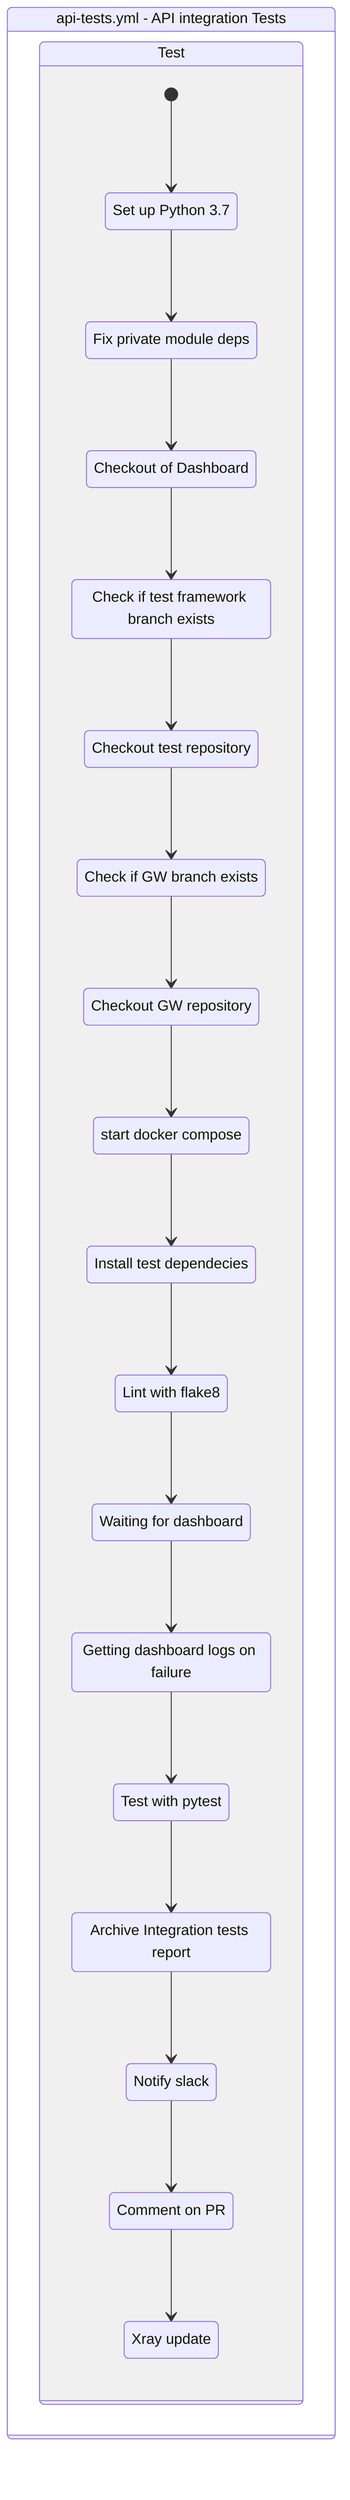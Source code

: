 stateDiagram-v2
    workflow : api-tests.yml - API integration Tests
    state workflow {
        test: Test
        state test {
            [*] --> step0test
            step0test : Set up Python 3.7
            step0test --> step1test
            step1test : Fix private module deps
            step1test --> step2test
            step2test : Checkout of Dashboard
            step2test --> step3test
            step3test : Check if test framework branch exists
            step3test --> step4test
            step4test : Checkout test repository
            step4test --> step5test
            step5test : Check if GW branch exists
            step5test --> step6test
            step6test : Checkout GW repository
            step6test --> step7test
            step7test : start docker compose
            step7test --> step8test
            step8test : Install test dependecies
            step8test --> step9test
            step9test : Lint with flake8
            step9test --> step10test
            step10test : Waiting for dashboard
            step10test --> step11test
            step11test : Getting dashboard logs on failure
            step11test --> step12test
            step12test : Test with pytest
            step12test --> step13test
            step13test : Archive Integration tests report
            step13test --> step14test
            step14test : Notify slack
            step14test --> step15test
            step15test : Comment on PR
            step15test --> step16test
            step16test : Xray update
        }
    }